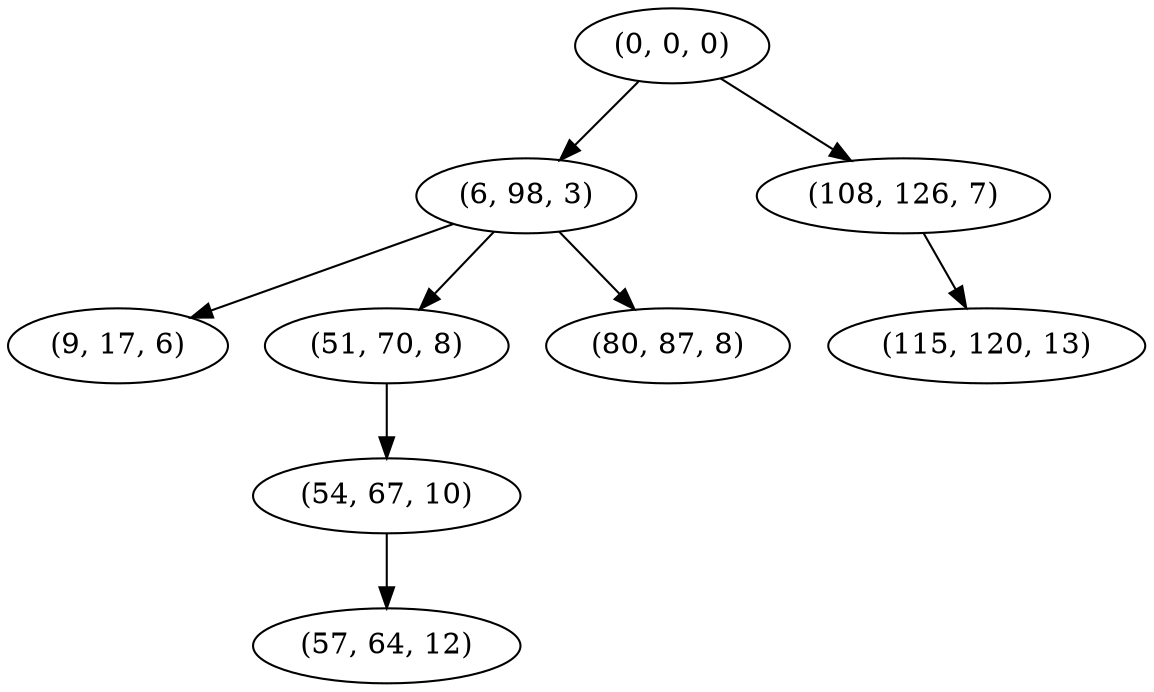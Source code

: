 digraph tree {
    "(0, 0, 0)";
    "(6, 98, 3)";
    "(9, 17, 6)";
    "(51, 70, 8)";
    "(54, 67, 10)";
    "(57, 64, 12)";
    "(80, 87, 8)";
    "(108, 126, 7)";
    "(115, 120, 13)";
    "(0, 0, 0)" -> "(6, 98, 3)";
    "(0, 0, 0)" -> "(108, 126, 7)";
    "(6, 98, 3)" -> "(9, 17, 6)";
    "(6, 98, 3)" -> "(51, 70, 8)";
    "(6, 98, 3)" -> "(80, 87, 8)";
    "(51, 70, 8)" -> "(54, 67, 10)";
    "(54, 67, 10)" -> "(57, 64, 12)";
    "(108, 126, 7)" -> "(115, 120, 13)";
}
